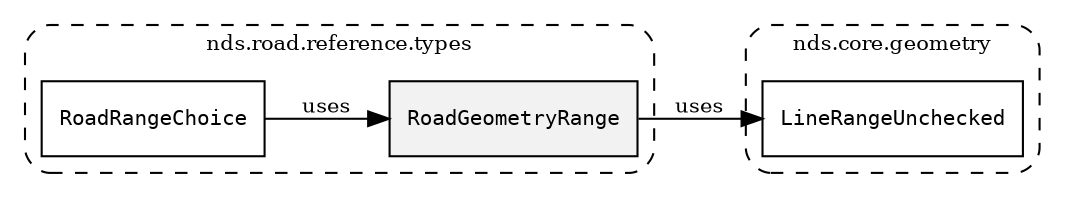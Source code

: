 /**
 * This dot file creates symbol collaboration diagram for RoadGeometryRange.
 */
digraph ZSERIO
{
    node [shape=box, fontsize=10];
    rankdir="LR";
    fontsize=10;
    tooltip="RoadGeometryRange collaboration diagram";

    subgraph "cluster_nds.road.reference.types"
    {
        style="dashed, rounded";
        label="nds.road.reference.types";
        tooltip="Package nds.road.reference.types";
        href="../../../content/packages/nds.road.reference.types.html#Package-nds-road-reference-types";
        target="_parent";

        "RoadGeometryRange" [style="filled", fillcolor="#0000000D", target="_parent", label=<<font face="monospace"><table align="center" border="0" cellspacing="0" cellpadding="0"><tr><td href="../../../content/packages/nds.road.reference.types.html#Subtype-RoadGeometryRange" title="Subtype defined in nds.road.reference.types">RoadGeometryRange</td></tr></table></font>>];
        "RoadRangeChoice" [target="_parent", label=<<font face="monospace"><table align="center" border="0" cellspacing="0" cellpadding="0"><tr><td href="../../../content/packages/nds.road.reference.types.html#Choice-RoadRangeChoice" title="Choice defined in nds.road.reference.types">RoadRangeChoice</td></tr></table></font>>];
    }

    subgraph "cluster_nds.core.geometry"
    {
        style="dashed, rounded";
        label="nds.core.geometry";
        tooltip="Package nds.core.geometry";
        href="../../../content/packages/nds.core.geometry.html#Package-nds-core-geometry";
        target="_parent";

        "LineRangeUnchecked" [target="_parent", label=<<font face="monospace"><table align="center" border="0" cellspacing="0" cellpadding="0"><tr><td href="../../../content/packages/nds.core.geometry.html#Structure-LineRangeUnchecked" title="Structure defined in nds.core.geometry">LineRangeUnchecked</td></tr></table></font>>];
    }

    "RoadGeometryRange" -> "LineRangeUnchecked" [label="uses", fontsize=10];
    "RoadRangeChoice" -> "RoadGeometryRange" [label="uses", fontsize=10];
}
